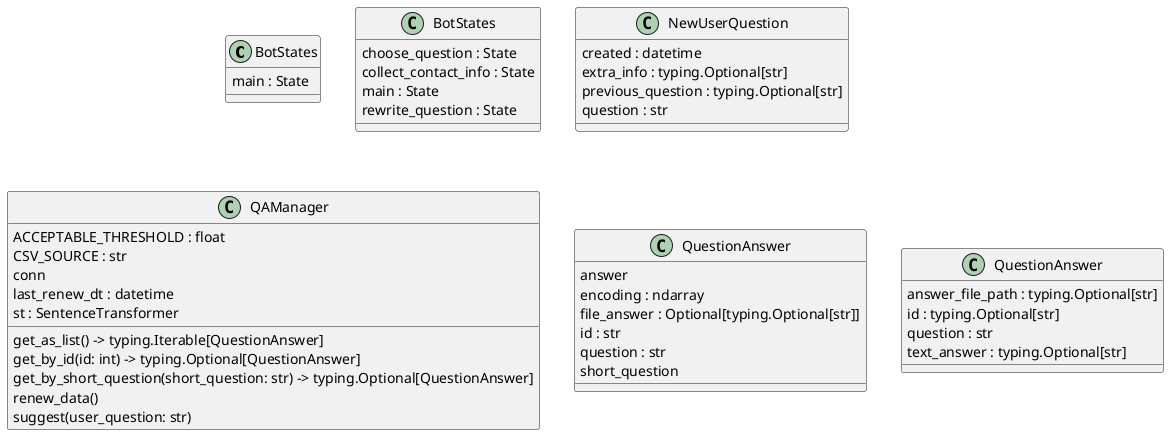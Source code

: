 @startuml
top to bottom direction

set namespaceSeparator none

class "BotStates" as QABot.admin_bot.states.BotStates {
  main : State
}
class "BotStates" as QABot.qa_bot.states.BotStates {
  choose_question : State
  collect_contact_info : State
  main : State
  rewrite_question : State
}


class "NewUserQuestion" as QABot.admin_bot.xlsx_util.NewUserQuestion {
  created : datetime
  extra_info : typing.Optional[str]
  previous_question : typing.Optional[str]
  question : str
}
class "QAManager" as QABot.question_answers.QAManager {
  ACCEPTABLE_THRESHOLD : float
  CSV_SOURCE : str
  conn
  last_renew_dt : datetime
  st : SentenceTransformer
  get_as_list() -> typing.Iterable[QuestionAnswer]
  get_by_id(id: int) -> typing.Optional[QuestionAnswer]
  get_by_short_question(short_question: str) -> typing.Optional[QuestionAnswer]
  renew_data()
  suggest(user_question: str)
}

class "QuestionAnswer" as QABot.question_answers.QuestionAnswer {
  answer
  encoding : ndarray
  file_answer : Optional[typing.Optional[str]]
  id : str
  question : str
  short_question
}
class "QuestionAnswer" as QABot.admin_bot.xlsx_util.QuestionAnswer {
  answer_file_path : typing.Optional[str]
  id : typing.Optional[str]
  question : str
  text_answer : typing.Optional[str]
}

@enduml